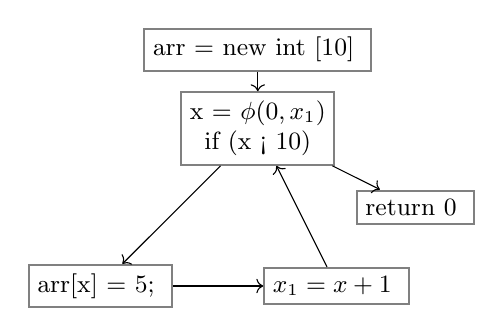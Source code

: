 \begin{tikzpicture}
[
% scale=2,transform shape,
% state/.style={rectangle,draw=black!50,fill=green!10,thick,minimum size=5mm},
cfg_node/.style={rectangle, draw=black!50, thick, font=\small, align=center},
% arr/.style={-,auto,>=stealth}
]
\small

\node (n1) at (0, 0) [cfg_node] { arr = new int [10] };
\node (n2) at (0, -1) [cfg_node] { x = $\phi(0, x_1)$ \\
                                   if (x < 10) };
\node (n3) at (2, -2) [cfg_node] { return 0 };
\node (n4) at (-2, -3) [cfg_node] { arr[x] = 5; };
\node (n5) at (1, -3) [cfg_node] { $x_1 = x + 1$ };

\draw [->] node{}(n1) -- node{}(n2);
\draw [->] node{}(n2) -- node{}(n3);
\draw [->] node{}(n2) -- node{}(n4);
\draw [->] node{}(n4) -- node{}(n5);
\draw [->] node{}(n5) -- node{}(n2);

\end{tikzpicture}
